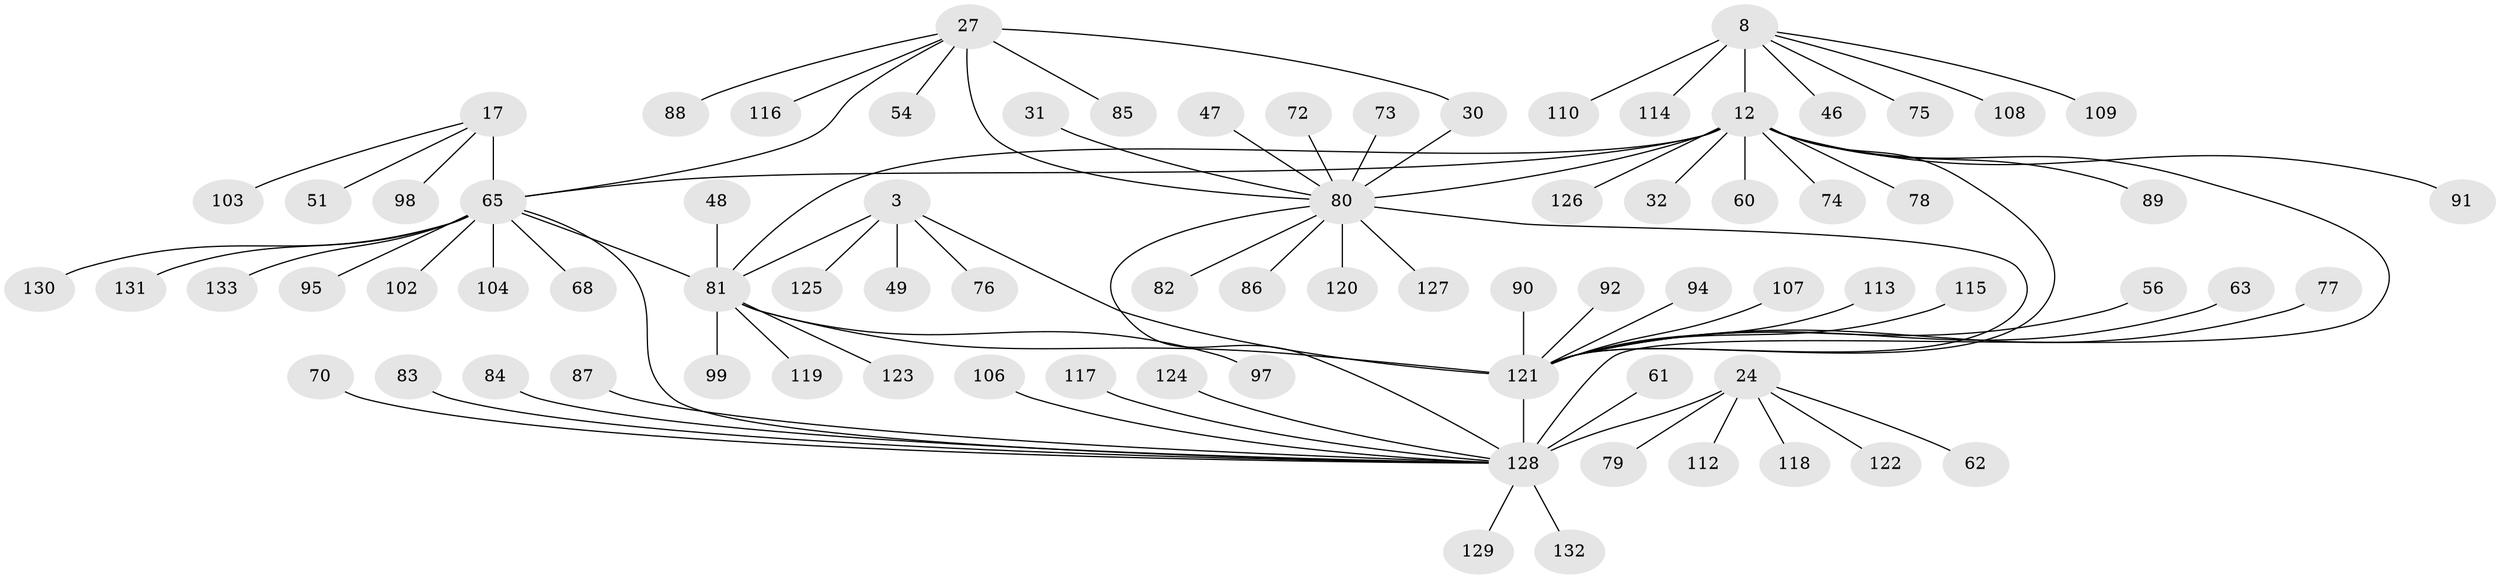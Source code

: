// original degree distribution, {12: 0.015037593984962405, 8: 0.06015037593984962, 5: 0.022556390977443608, 13: 0.007518796992481203, 11: 0.03007518796992481, 10: 0.007518796992481203, 9: 0.05263157894736842, 7: 0.015037593984962405, 6: 0.015037593984962405, 1: 0.6165413533834586, 3: 0.022556390977443608, 2: 0.12030075187969924, 4: 0.015037593984962405}
// Generated by graph-tools (version 1.1) at 2025/57/03/04/25 21:57:51]
// undirected, 79 vertices, 87 edges
graph export_dot {
graph [start="1"]
  node [color=gray90,style=filled];
  3 [super="+2"];
  8 [super="+7"];
  12 [super="+10+11"];
  17 [super="+15"];
  24 [super="+20"];
  27 [super="+25"];
  30 [super="+26"];
  31;
  32;
  46;
  47;
  48;
  49;
  51;
  54;
  56;
  60;
  61;
  62;
  63;
  65 [super="+18+40+45"];
  68;
  70;
  72;
  73;
  74;
  75;
  76;
  77;
  78 [super="+71"];
  79;
  80 [super="+53+64"];
  81 [super="+6"];
  82;
  83 [super="+38"];
  84 [super="+37"];
  85;
  86;
  87;
  88;
  89;
  90;
  91;
  92;
  94;
  95;
  97 [super="+57+66+67"];
  98;
  99 [super="+93"];
  102 [super="+96"];
  103 [super="+50"];
  104;
  106;
  107 [super="+69"];
  108;
  109;
  110;
  112 [super="+101"];
  113;
  114;
  115;
  116;
  117;
  118;
  119;
  120 [super="+58+105"];
  121 [super="+52+55+4+34+35+44"];
  122;
  123;
  124;
  125;
  126;
  127 [super="+100"];
  128 [super="+43"];
  129;
  130 [super="+59"];
  131 [super="+111"];
  132;
  133;
  3 -- 76;
  3 -- 49;
  3 -- 125;
  3 -- 121 [weight=4];
  3 -- 81 [weight=4];
  8 -- 12 [weight=8];
  8 -- 108;
  8 -- 110;
  8 -- 114;
  8 -- 75;
  8 -- 46;
  8 -- 109;
  12 -- 81 [weight=2];
  12 -- 89;
  12 -- 91;
  12 -- 126;
  12 -- 80 [weight=3];
  12 -- 32;
  12 -- 74;
  12 -- 78;
  12 -- 121;
  12 -- 60;
  12 -- 65;
  12 -- 128 [weight=2];
  17 -- 98;
  17 -- 51;
  17 -- 103;
  17 -- 65 [weight=8];
  24 -- 62;
  24 -- 118;
  24 -- 122;
  24 -- 79;
  24 -- 112;
  24 -- 128 [weight=8];
  27 -- 30 [weight=4];
  27 -- 88;
  27 -- 116;
  27 -- 85;
  27 -- 54;
  27 -- 80 [weight=4];
  27 -- 65;
  30 -- 80 [weight=4];
  31 -- 80;
  47 -- 80;
  48 -- 81;
  56 -- 121;
  61 -- 128;
  63 -- 121;
  65 -- 130;
  65 -- 131;
  65 -- 68;
  65 -- 133;
  65 -- 102;
  65 -- 104;
  65 -- 81;
  65 -- 95;
  65 -- 128;
  70 -- 128;
  72 -- 80;
  73 -- 80;
  77 -- 121;
  80 -- 82;
  80 -- 86;
  80 -- 120;
  80 -- 121;
  80 -- 127;
  80 -- 128;
  81 -- 97;
  81 -- 99;
  81 -- 119;
  81 -- 121 [weight=5];
  81 -- 123;
  83 -- 128;
  84 -- 128;
  87 -- 128;
  90 -- 121;
  92 -- 121;
  94 -- 121;
  106 -- 128;
  107 -- 121;
  113 -- 121;
  115 -- 121;
  117 -- 128;
  121 -- 128 [weight=2];
  124 -- 128;
  128 -- 129;
  128 -- 132;
}
